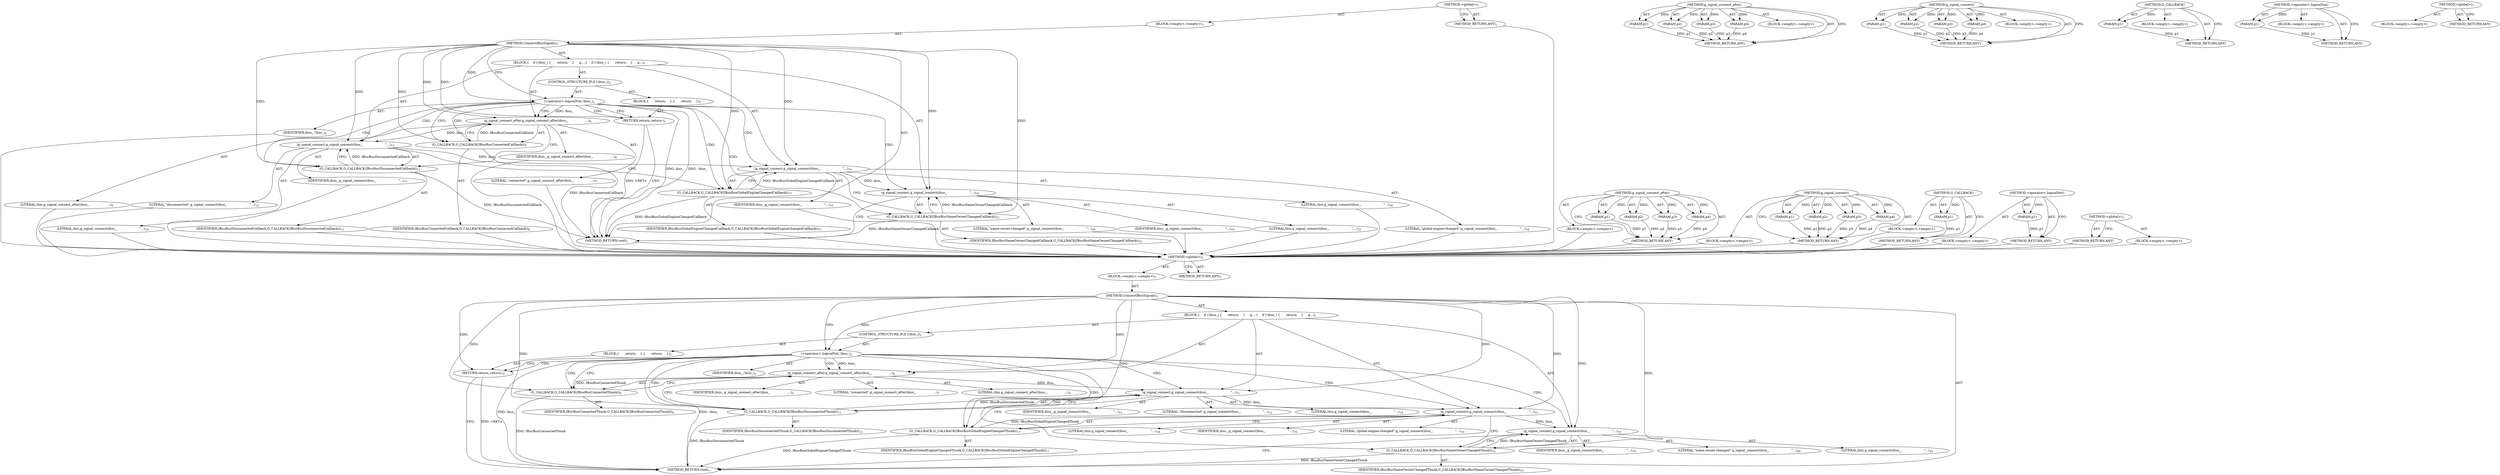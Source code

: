 digraph "&lt;global&gt;" {
vulnerable_6 [label=<(METHOD,&lt;global&gt;)<SUB>1</SUB>>];
vulnerable_7 [label=<(BLOCK,&lt;empty&gt;,&lt;empty&gt;)<SUB>1</SUB>>];
vulnerable_8 [label=<(METHOD,ConnectIBusSignals)<SUB>1</SUB>>];
vulnerable_9 [label=<(BLOCK,{
    if (!ibus_) {
      return;
    }

     g...,{
    if (!ibus_) {
      return;
    }

     g...)<SUB>1</SUB>>];
vulnerable_10 [label=<(CONTROL_STRUCTURE,IF,if (!ibus_))<SUB>2</SUB>>];
vulnerable_11 [label=<(&lt;operator&gt;.logicalNot,!ibus_)<SUB>2</SUB>>];
vulnerable_12 [label=<(IDENTIFIER,ibus_,!ibus_)<SUB>2</SUB>>];
vulnerable_13 [label=<(BLOCK,{
      return;
    },{
      return;
    })<SUB>2</SUB>>];
vulnerable_14 [label=<(RETURN,return;,return;)<SUB>3</SUB>>];
vulnerable_15 [label=<(g_signal_connect_after,g_signal_connect_after(ibus_,
                 ...)<SUB>6</SUB>>];
vulnerable_16 [label=<(IDENTIFIER,ibus_,g_signal_connect_after(ibus_,
                 ...)<SUB>6</SUB>>];
vulnerable_17 [label=<(LITERAL,&quot;connected&quot;,g_signal_connect_after(ibus_,
                 ...)<SUB>7</SUB>>];
vulnerable_18 [label=<(G_CALLBACK,G_CALLBACK(IBusBusConnectedCallback))<SUB>8</SUB>>];
vulnerable_19 [label=<(IDENTIFIER,IBusBusConnectedCallback,G_CALLBACK(IBusBusConnectedCallback))<SUB>8</SUB>>];
vulnerable_20 [label=<(LITERAL,this,g_signal_connect_after(ibus_,
                 ...)<SUB>9</SUB>>];
vulnerable_21 [label=<(g_signal_connect,g_signal_connect(ibus_,
                      &quot;...)<SUB>11</SUB>>];
vulnerable_22 [label=<(IDENTIFIER,ibus_,g_signal_connect(ibus_,
                      &quot;...)<SUB>11</SUB>>];
vulnerable_23 [label=<(LITERAL,&quot;disconnected&quot;,g_signal_connect(ibus_,
                      &quot;...)<SUB>12</SUB>>];
vulnerable_24 [label=<(G_CALLBACK,G_CALLBACK(IBusBusDisconnectedCallback))<SUB>13</SUB>>];
vulnerable_25 [label=<(IDENTIFIER,IBusBusDisconnectedCallback,G_CALLBACK(IBusBusDisconnectedCallback))<SUB>13</SUB>>];
vulnerable_26 [label=<(LITERAL,this,g_signal_connect(ibus_,
                      &quot;...)<SUB>14</SUB>>];
vulnerable_27 [label=<(g_signal_connect,g_signal_connect(ibus_,
                      &quot;...)<SUB>15</SUB>>];
vulnerable_28 [label=<(IDENTIFIER,ibus_,g_signal_connect(ibus_,
                      &quot;...)<SUB>15</SUB>>];
vulnerable_29 [label=<(LITERAL,&quot;global-engine-changed&quot;,g_signal_connect(ibus_,
                      &quot;...)<SUB>16</SUB>>];
vulnerable_30 [label=<(G_CALLBACK,G_CALLBACK(IBusBusGlobalEngineChangedCallback))<SUB>17</SUB>>];
vulnerable_31 [label=<(IDENTIFIER,IBusBusGlobalEngineChangedCallback,G_CALLBACK(IBusBusGlobalEngineChangedCallback))<SUB>17</SUB>>];
vulnerable_32 [label=<(LITERAL,this,g_signal_connect(ibus_,
                      &quot;...)<SUB>18</SUB>>];
vulnerable_33 [label=<(g_signal_connect,g_signal_connect(ibus_,
                      &quot;...)<SUB>19</SUB>>];
vulnerable_34 [label=<(IDENTIFIER,ibus_,g_signal_connect(ibus_,
                      &quot;...)<SUB>19</SUB>>];
vulnerable_35 [label=<(LITERAL,&quot;name-owner-changed&quot;,g_signal_connect(ibus_,
                      &quot;...)<SUB>20</SUB>>];
vulnerable_36 [label=<(G_CALLBACK,G_CALLBACK(IBusBusNameOwnerChangedCallback))<SUB>21</SUB>>];
vulnerable_37 [label=<(IDENTIFIER,IBusBusNameOwnerChangedCallback,G_CALLBACK(IBusBusNameOwnerChangedCallback))<SUB>21</SUB>>];
vulnerable_38 [label=<(LITERAL,this,g_signal_connect(ibus_,
                      &quot;...)<SUB>22</SUB>>];
vulnerable_39 [label=<(METHOD_RETURN,void)<SUB>1</SUB>>];
vulnerable_41 [label=<(METHOD_RETURN,ANY)<SUB>1</SUB>>];
vulnerable_66 [label=<(METHOD,g_signal_connect_after)>];
vulnerable_67 [label=<(PARAM,p1)>];
vulnerable_68 [label=<(PARAM,p2)>];
vulnerable_69 [label=<(PARAM,p3)>];
vulnerable_70 [label=<(PARAM,p4)>];
vulnerable_71 [label=<(BLOCK,&lt;empty&gt;,&lt;empty&gt;)>];
vulnerable_72 [label=<(METHOD_RETURN,ANY)>];
vulnerable_77 [label=<(METHOD,g_signal_connect)>];
vulnerable_78 [label=<(PARAM,p1)>];
vulnerable_79 [label=<(PARAM,p2)>];
vulnerable_80 [label=<(PARAM,p3)>];
vulnerable_81 [label=<(PARAM,p4)>];
vulnerable_82 [label=<(BLOCK,&lt;empty&gt;,&lt;empty&gt;)>];
vulnerable_83 [label=<(METHOD_RETURN,ANY)>];
vulnerable_73 [label=<(METHOD,G_CALLBACK)>];
vulnerable_74 [label=<(PARAM,p1)>];
vulnerable_75 [label=<(BLOCK,&lt;empty&gt;,&lt;empty&gt;)>];
vulnerable_76 [label=<(METHOD_RETURN,ANY)>];
vulnerable_62 [label=<(METHOD,&lt;operator&gt;.logicalNot)>];
vulnerable_63 [label=<(PARAM,p1)>];
vulnerable_64 [label=<(BLOCK,&lt;empty&gt;,&lt;empty&gt;)>];
vulnerable_65 [label=<(METHOD_RETURN,ANY)>];
vulnerable_56 [label=<(METHOD,&lt;global&gt;)<SUB>1</SUB>>];
vulnerable_57 [label=<(BLOCK,&lt;empty&gt;,&lt;empty&gt;)>];
vulnerable_58 [label=<(METHOD_RETURN,ANY)>];
fixed_6 [label=<(METHOD,&lt;global&gt;)<SUB>1</SUB>>];
fixed_7 [label=<(BLOCK,&lt;empty&gt;,&lt;empty&gt;)<SUB>1</SUB>>];
fixed_8 [label=<(METHOD,ConnectIBusSignals)<SUB>1</SUB>>];
fixed_9 [label=<(BLOCK,{
    if (!ibus_) {
      return;
    }

     g...,{
    if (!ibus_) {
      return;
    }

     g...)<SUB>1</SUB>>];
fixed_10 [label=<(CONTROL_STRUCTURE,IF,if (!ibus_))<SUB>2</SUB>>];
fixed_11 [label=<(&lt;operator&gt;.logicalNot,!ibus_)<SUB>2</SUB>>];
fixed_12 [label=<(IDENTIFIER,ibus_,!ibus_)<SUB>2</SUB>>];
fixed_13 [label=<(BLOCK,{
      return;
    },{
      return;
    })<SUB>2</SUB>>];
fixed_14 [label=<(RETURN,return;,return;)<SUB>3</SUB>>];
fixed_15 [label=<(g_signal_connect_after,g_signal_connect_after(ibus_,
                 ...)<SUB>6</SUB>>];
fixed_16 [label=<(IDENTIFIER,ibus_,g_signal_connect_after(ibus_,
                 ...)<SUB>6</SUB>>];
fixed_17 [label=<(LITERAL,&quot;connected&quot;,g_signal_connect_after(ibus_,
                 ...)<SUB>7</SUB>>];
fixed_18 [label=<(G_CALLBACK,G_CALLBACK(IBusBusConnectedThunk))<SUB>8</SUB>>];
fixed_19 [label=<(IDENTIFIER,IBusBusConnectedThunk,G_CALLBACK(IBusBusConnectedThunk))<SUB>8</SUB>>];
fixed_20 [label=<(LITERAL,this,g_signal_connect_after(ibus_,
                 ...)<SUB>9</SUB>>];
fixed_21 [label=<(g_signal_connect,g_signal_connect(ibus_,
                      &quot;...)<SUB>11</SUB>>];
fixed_22 [label=<(IDENTIFIER,ibus_,g_signal_connect(ibus_,
                      &quot;...)<SUB>11</SUB>>];
fixed_23 [label=<(LITERAL,&quot;disconnected&quot;,g_signal_connect(ibus_,
                      &quot;...)<SUB>12</SUB>>];
fixed_24 [label=<(G_CALLBACK,G_CALLBACK(IBusBusDisconnectedThunk))<SUB>13</SUB>>];
fixed_25 [label=<(IDENTIFIER,IBusBusDisconnectedThunk,G_CALLBACK(IBusBusDisconnectedThunk))<SUB>13</SUB>>];
fixed_26 [label=<(LITERAL,this,g_signal_connect(ibus_,
                      &quot;...)<SUB>14</SUB>>];
fixed_27 [label=<(g_signal_connect,g_signal_connect(ibus_,
                      &quot;...)<SUB>15</SUB>>];
fixed_28 [label=<(IDENTIFIER,ibus_,g_signal_connect(ibus_,
                      &quot;...)<SUB>15</SUB>>];
fixed_29 [label=<(LITERAL,&quot;global-engine-changed&quot;,g_signal_connect(ibus_,
                      &quot;...)<SUB>16</SUB>>];
fixed_30 [label=<(G_CALLBACK,G_CALLBACK(IBusBusGlobalEngineChangedThunk))<SUB>17</SUB>>];
fixed_31 [label=<(IDENTIFIER,IBusBusGlobalEngineChangedThunk,G_CALLBACK(IBusBusGlobalEngineChangedThunk))<SUB>17</SUB>>];
fixed_32 [label=<(LITERAL,this,g_signal_connect(ibus_,
                      &quot;...)<SUB>18</SUB>>];
fixed_33 [label=<(g_signal_connect,g_signal_connect(ibus_,
                      &quot;...)<SUB>19</SUB>>];
fixed_34 [label=<(IDENTIFIER,ibus_,g_signal_connect(ibus_,
                      &quot;...)<SUB>19</SUB>>];
fixed_35 [label=<(LITERAL,&quot;name-owner-changed&quot;,g_signal_connect(ibus_,
                      &quot;...)<SUB>20</SUB>>];
fixed_36 [label=<(G_CALLBACK,G_CALLBACK(IBusBusNameOwnerChangedThunk))<SUB>21</SUB>>];
fixed_37 [label=<(IDENTIFIER,IBusBusNameOwnerChangedThunk,G_CALLBACK(IBusBusNameOwnerChangedThunk))<SUB>21</SUB>>];
fixed_38 [label=<(LITERAL,this,g_signal_connect(ibus_,
                      &quot;...)<SUB>22</SUB>>];
fixed_39 [label=<(METHOD_RETURN,void)<SUB>1</SUB>>];
fixed_41 [label=<(METHOD_RETURN,ANY)<SUB>1</SUB>>];
fixed_66 [label=<(METHOD,g_signal_connect_after)>];
fixed_67 [label=<(PARAM,p1)>];
fixed_68 [label=<(PARAM,p2)>];
fixed_69 [label=<(PARAM,p3)>];
fixed_70 [label=<(PARAM,p4)>];
fixed_71 [label=<(BLOCK,&lt;empty&gt;,&lt;empty&gt;)>];
fixed_72 [label=<(METHOD_RETURN,ANY)>];
fixed_77 [label=<(METHOD,g_signal_connect)>];
fixed_78 [label=<(PARAM,p1)>];
fixed_79 [label=<(PARAM,p2)>];
fixed_80 [label=<(PARAM,p3)>];
fixed_81 [label=<(PARAM,p4)>];
fixed_82 [label=<(BLOCK,&lt;empty&gt;,&lt;empty&gt;)>];
fixed_83 [label=<(METHOD_RETURN,ANY)>];
fixed_73 [label=<(METHOD,G_CALLBACK)>];
fixed_74 [label=<(PARAM,p1)>];
fixed_75 [label=<(BLOCK,&lt;empty&gt;,&lt;empty&gt;)>];
fixed_76 [label=<(METHOD_RETURN,ANY)>];
fixed_62 [label=<(METHOD,&lt;operator&gt;.logicalNot)>];
fixed_63 [label=<(PARAM,p1)>];
fixed_64 [label=<(BLOCK,&lt;empty&gt;,&lt;empty&gt;)>];
fixed_65 [label=<(METHOD_RETURN,ANY)>];
fixed_56 [label=<(METHOD,&lt;global&gt;)<SUB>1</SUB>>];
fixed_57 [label=<(BLOCK,&lt;empty&gt;,&lt;empty&gt;)>];
fixed_58 [label=<(METHOD_RETURN,ANY)>];
vulnerable_6 -> vulnerable_7  [key=0, label="AST: "];
vulnerable_6 -> vulnerable_41  [key=0, label="AST: "];
vulnerable_6 -> vulnerable_41  [key=1, label="CFG: "];
vulnerable_7 -> vulnerable_8  [key=0, label="AST: "];
vulnerable_8 -> vulnerable_9  [key=0, label="AST: "];
vulnerable_8 -> vulnerable_39  [key=0, label="AST: "];
vulnerable_8 -> vulnerable_11  [key=0, label="CFG: "];
vulnerable_8 -> vulnerable_11  [key=1, label="DDG: "];
vulnerable_8 -> vulnerable_15  [key=0, label="DDG: "];
vulnerable_8 -> vulnerable_21  [key=0, label="DDG: "];
vulnerable_8 -> vulnerable_27  [key=0, label="DDG: "];
vulnerable_8 -> vulnerable_33  [key=0, label="DDG: "];
vulnerable_8 -> vulnerable_14  [key=0, label="DDG: "];
vulnerable_8 -> vulnerable_18  [key=0, label="DDG: "];
vulnerable_8 -> vulnerable_24  [key=0, label="DDG: "];
vulnerable_8 -> vulnerable_30  [key=0, label="DDG: "];
vulnerable_8 -> vulnerable_36  [key=0, label="DDG: "];
vulnerable_9 -> vulnerable_10  [key=0, label="AST: "];
vulnerable_9 -> vulnerable_15  [key=0, label="AST: "];
vulnerable_9 -> vulnerable_21  [key=0, label="AST: "];
vulnerable_9 -> vulnerable_27  [key=0, label="AST: "];
vulnerable_9 -> vulnerable_33  [key=0, label="AST: "];
vulnerable_10 -> vulnerable_11  [key=0, label="AST: "];
vulnerable_10 -> vulnerable_13  [key=0, label="AST: "];
vulnerable_11 -> vulnerable_12  [key=0, label="AST: "];
vulnerable_11 -> vulnerable_14  [key=0, label="CFG: "];
vulnerable_11 -> vulnerable_14  [key=1, label="CDG: "];
vulnerable_11 -> vulnerable_18  [key=0, label="CFG: "];
vulnerable_11 -> vulnerable_18  [key=1, label="CDG: "];
vulnerable_11 -> vulnerable_39  [key=0, label="DDG: ibus_"];
vulnerable_11 -> vulnerable_39  [key=1, label="DDG: !ibus_"];
vulnerable_11 -> vulnerable_15  [key=0, label="DDG: ibus_"];
vulnerable_11 -> vulnerable_15  [key=1, label="CDG: "];
vulnerable_11 -> vulnerable_24  [key=0, label="CDG: "];
vulnerable_11 -> vulnerable_30  [key=0, label="CDG: "];
vulnerable_11 -> vulnerable_21  [key=0, label="CDG: "];
vulnerable_11 -> vulnerable_33  [key=0, label="CDG: "];
vulnerable_11 -> vulnerable_36  [key=0, label="CDG: "];
vulnerable_11 -> vulnerable_27  [key=0, label="CDG: "];
vulnerable_12 -> fixed_6  [key=0];
vulnerable_13 -> vulnerable_14  [key=0, label="AST: "];
vulnerable_14 -> vulnerable_39  [key=0, label="CFG: "];
vulnerable_14 -> vulnerable_39  [key=1, label="DDG: &lt;RET&gt;"];
vulnerable_15 -> vulnerable_16  [key=0, label="AST: "];
vulnerable_15 -> vulnerable_17  [key=0, label="AST: "];
vulnerable_15 -> vulnerable_18  [key=0, label="AST: "];
vulnerable_15 -> vulnerable_20  [key=0, label="AST: "];
vulnerable_15 -> vulnerable_24  [key=0, label="CFG: "];
vulnerable_15 -> vulnerable_21  [key=0, label="DDG: ibus_"];
vulnerable_16 -> fixed_6  [key=0];
vulnerable_17 -> fixed_6  [key=0];
vulnerable_18 -> vulnerable_19  [key=0, label="AST: "];
vulnerable_18 -> vulnerable_15  [key=0, label="CFG: "];
vulnerable_18 -> vulnerable_15  [key=1, label="DDG: IBusBusConnectedCallback"];
vulnerable_18 -> vulnerable_39  [key=0, label="DDG: IBusBusConnectedCallback"];
vulnerable_19 -> fixed_6  [key=0];
vulnerable_20 -> fixed_6  [key=0];
vulnerable_21 -> vulnerable_22  [key=0, label="AST: "];
vulnerable_21 -> vulnerable_23  [key=0, label="AST: "];
vulnerable_21 -> vulnerable_24  [key=0, label="AST: "];
vulnerable_21 -> vulnerable_26  [key=0, label="AST: "];
vulnerable_21 -> vulnerable_30  [key=0, label="CFG: "];
vulnerable_21 -> vulnerable_27  [key=0, label="DDG: ibus_"];
vulnerable_22 -> fixed_6  [key=0];
vulnerable_23 -> fixed_6  [key=0];
vulnerable_24 -> vulnerable_25  [key=0, label="AST: "];
vulnerable_24 -> vulnerable_21  [key=0, label="CFG: "];
vulnerable_24 -> vulnerable_21  [key=1, label="DDG: IBusBusDisconnectedCallback"];
vulnerable_24 -> vulnerable_39  [key=0, label="DDG: IBusBusDisconnectedCallback"];
vulnerable_25 -> fixed_6  [key=0];
vulnerable_26 -> fixed_6  [key=0];
vulnerable_27 -> vulnerable_28  [key=0, label="AST: "];
vulnerable_27 -> vulnerable_29  [key=0, label="AST: "];
vulnerable_27 -> vulnerable_30  [key=0, label="AST: "];
vulnerable_27 -> vulnerable_32  [key=0, label="AST: "];
vulnerable_27 -> vulnerable_36  [key=0, label="CFG: "];
vulnerable_27 -> vulnerable_33  [key=0, label="DDG: ibus_"];
vulnerable_28 -> fixed_6  [key=0];
vulnerable_29 -> fixed_6  [key=0];
vulnerable_30 -> vulnerable_31  [key=0, label="AST: "];
vulnerable_30 -> vulnerable_27  [key=0, label="CFG: "];
vulnerable_30 -> vulnerable_27  [key=1, label="DDG: IBusBusGlobalEngineChangedCallback"];
vulnerable_30 -> vulnerable_39  [key=0, label="DDG: IBusBusGlobalEngineChangedCallback"];
vulnerable_31 -> fixed_6  [key=0];
vulnerable_32 -> fixed_6  [key=0];
vulnerable_33 -> vulnerable_34  [key=0, label="AST: "];
vulnerable_33 -> vulnerable_35  [key=0, label="AST: "];
vulnerable_33 -> vulnerable_36  [key=0, label="AST: "];
vulnerable_33 -> vulnerable_38  [key=0, label="AST: "];
vulnerable_33 -> vulnerable_39  [key=0, label="CFG: "];
vulnerable_34 -> fixed_6  [key=0];
vulnerable_35 -> fixed_6  [key=0];
vulnerable_36 -> vulnerable_37  [key=0, label="AST: "];
vulnerable_36 -> vulnerable_33  [key=0, label="CFG: "];
vulnerable_36 -> vulnerable_33  [key=1, label="DDG: IBusBusNameOwnerChangedCallback"];
vulnerable_36 -> vulnerable_39  [key=0, label="DDG: IBusBusNameOwnerChangedCallback"];
vulnerable_37 -> fixed_6  [key=0];
vulnerable_38 -> fixed_6  [key=0];
vulnerable_39 -> fixed_6  [key=0];
vulnerable_41 -> fixed_6  [key=0];
vulnerable_66 -> vulnerable_67  [key=0, label="AST: "];
vulnerable_66 -> vulnerable_67  [key=1, label="DDG: "];
vulnerable_66 -> vulnerable_71  [key=0, label="AST: "];
vulnerable_66 -> vulnerable_68  [key=0, label="AST: "];
vulnerable_66 -> vulnerable_68  [key=1, label="DDG: "];
vulnerable_66 -> vulnerable_72  [key=0, label="AST: "];
vulnerable_66 -> vulnerable_72  [key=1, label="CFG: "];
vulnerable_66 -> vulnerable_69  [key=0, label="AST: "];
vulnerable_66 -> vulnerable_69  [key=1, label="DDG: "];
vulnerable_66 -> vulnerable_70  [key=0, label="AST: "];
vulnerable_66 -> vulnerable_70  [key=1, label="DDG: "];
vulnerable_67 -> vulnerable_72  [key=0, label="DDG: p1"];
vulnerable_68 -> vulnerable_72  [key=0, label="DDG: p2"];
vulnerable_69 -> vulnerable_72  [key=0, label="DDG: p3"];
vulnerable_70 -> vulnerable_72  [key=0, label="DDG: p4"];
vulnerable_71 -> fixed_6  [key=0];
vulnerable_72 -> fixed_6  [key=0];
vulnerable_77 -> vulnerable_78  [key=0, label="AST: "];
vulnerable_77 -> vulnerable_78  [key=1, label="DDG: "];
vulnerable_77 -> vulnerable_82  [key=0, label="AST: "];
vulnerable_77 -> vulnerable_79  [key=0, label="AST: "];
vulnerable_77 -> vulnerable_79  [key=1, label="DDG: "];
vulnerable_77 -> vulnerable_83  [key=0, label="AST: "];
vulnerable_77 -> vulnerable_83  [key=1, label="CFG: "];
vulnerable_77 -> vulnerable_80  [key=0, label="AST: "];
vulnerable_77 -> vulnerable_80  [key=1, label="DDG: "];
vulnerable_77 -> vulnerable_81  [key=0, label="AST: "];
vulnerable_77 -> vulnerable_81  [key=1, label="DDG: "];
vulnerable_78 -> vulnerable_83  [key=0, label="DDG: p1"];
vulnerable_79 -> vulnerable_83  [key=0, label="DDG: p2"];
vulnerable_80 -> vulnerable_83  [key=0, label="DDG: p3"];
vulnerable_81 -> vulnerable_83  [key=0, label="DDG: p4"];
vulnerable_82 -> fixed_6  [key=0];
vulnerable_83 -> fixed_6  [key=0];
vulnerable_73 -> vulnerable_74  [key=0, label="AST: "];
vulnerable_73 -> vulnerable_74  [key=1, label="DDG: "];
vulnerable_73 -> vulnerable_75  [key=0, label="AST: "];
vulnerable_73 -> vulnerable_76  [key=0, label="AST: "];
vulnerable_73 -> vulnerable_76  [key=1, label="CFG: "];
vulnerable_74 -> vulnerable_76  [key=0, label="DDG: p1"];
vulnerable_75 -> fixed_6  [key=0];
vulnerable_76 -> fixed_6  [key=0];
vulnerable_62 -> vulnerable_63  [key=0, label="AST: "];
vulnerable_62 -> vulnerable_63  [key=1, label="DDG: "];
vulnerable_62 -> vulnerable_64  [key=0, label="AST: "];
vulnerable_62 -> vulnerable_65  [key=0, label="AST: "];
vulnerable_62 -> vulnerable_65  [key=1, label="CFG: "];
vulnerable_63 -> vulnerable_65  [key=0, label="DDG: p1"];
vulnerable_64 -> fixed_6  [key=0];
vulnerable_65 -> fixed_6  [key=0];
vulnerable_56 -> vulnerable_57  [key=0, label="AST: "];
vulnerable_56 -> vulnerable_58  [key=0, label="AST: "];
vulnerable_56 -> vulnerable_58  [key=1, label="CFG: "];
vulnerable_57 -> fixed_6  [key=0];
vulnerable_58 -> fixed_6  [key=0];
fixed_6 -> fixed_7  [key=0, label="AST: "];
fixed_6 -> fixed_41  [key=0, label="AST: "];
fixed_6 -> fixed_41  [key=1, label="CFG: "];
fixed_7 -> fixed_8  [key=0, label="AST: "];
fixed_8 -> fixed_9  [key=0, label="AST: "];
fixed_8 -> fixed_39  [key=0, label="AST: "];
fixed_8 -> fixed_11  [key=0, label="CFG: "];
fixed_8 -> fixed_11  [key=1, label="DDG: "];
fixed_8 -> fixed_15  [key=0, label="DDG: "];
fixed_8 -> fixed_21  [key=0, label="DDG: "];
fixed_8 -> fixed_27  [key=0, label="DDG: "];
fixed_8 -> fixed_33  [key=0, label="DDG: "];
fixed_8 -> fixed_14  [key=0, label="DDG: "];
fixed_8 -> fixed_18  [key=0, label="DDG: "];
fixed_8 -> fixed_24  [key=0, label="DDG: "];
fixed_8 -> fixed_30  [key=0, label="DDG: "];
fixed_8 -> fixed_36  [key=0, label="DDG: "];
fixed_9 -> fixed_10  [key=0, label="AST: "];
fixed_9 -> fixed_15  [key=0, label="AST: "];
fixed_9 -> fixed_21  [key=0, label="AST: "];
fixed_9 -> fixed_27  [key=0, label="AST: "];
fixed_9 -> fixed_33  [key=0, label="AST: "];
fixed_10 -> fixed_11  [key=0, label="AST: "];
fixed_10 -> fixed_13  [key=0, label="AST: "];
fixed_11 -> fixed_12  [key=0, label="AST: "];
fixed_11 -> fixed_14  [key=0, label="CFG: "];
fixed_11 -> fixed_14  [key=1, label="CDG: "];
fixed_11 -> fixed_18  [key=0, label="CFG: "];
fixed_11 -> fixed_18  [key=1, label="CDG: "];
fixed_11 -> fixed_39  [key=0, label="DDG: ibus_"];
fixed_11 -> fixed_39  [key=1, label="DDG: !ibus_"];
fixed_11 -> fixed_15  [key=0, label="DDG: ibus_"];
fixed_11 -> fixed_15  [key=1, label="CDG: "];
fixed_11 -> fixed_24  [key=0, label="CDG: "];
fixed_11 -> fixed_30  [key=0, label="CDG: "];
fixed_11 -> fixed_21  [key=0, label="CDG: "];
fixed_11 -> fixed_33  [key=0, label="CDG: "];
fixed_11 -> fixed_36  [key=0, label="CDG: "];
fixed_11 -> fixed_27  [key=0, label="CDG: "];
fixed_13 -> fixed_14  [key=0, label="AST: "];
fixed_14 -> fixed_39  [key=0, label="CFG: "];
fixed_14 -> fixed_39  [key=1, label="DDG: &lt;RET&gt;"];
fixed_15 -> fixed_16  [key=0, label="AST: "];
fixed_15 -> fixed_17  [key=0, label="AST: "];
fixed_15 -> fixed_18  [key=0, label="AST: "];
fixed_15 -> fixed_20  [key=0, label="AST: "];
fixed_15 -> fixed_24  [key=0, label="CFG: "];
fixed_15 -> fixed_21  [key=0, label="DDG: ibus_"];
fixed_18 -> fixed_19  [key=0, label="AST: "];
fixed_18 -> fixed_15  [key=0, label="CFG: "];
fixed_18 -> fixed_15  [key=1, label="DDG: IBusBusConnectedThunk"];
fixed_18 -> fixed_39  [key=0, label="DDG: IBusBusConnectedThunk"];
fixed_21 -> fixed_22  [key=0, label="AST: "];
fixed_21 -> fixed_23  [key=0, label="AST: "];
fixed_21 -> fixed_24  [key=0, label="AST: "];
fixed_21 -> fixed_26  [key=0, label="AST: "];
fixed_21 -> fixed_30  [key=0, label="CFG: "];
fixed_21 -> fixed_27  [key=0, label="DDG: ibus_"];
fixed_24 -> fixed_25  [key=0, label="AST: "];
fixed_24 -> fixed_21  [key=0, label="CFG: "];
fixed_24 -> fixed_21  [key=1, label="DDG: IBusBusDisconnectedThunk"];
fixed_24 -> fixed_39  [key=0, label="DDG: IBusBusDisconnectedThunk"];
fixed_27 -> fixed_28  [key=0, label="AST: "];
fixed_27 -> fixed_29  [key=0, label="AST: "];
fixed_27 -> fixed_30  [key=0, label="AST: "];
fixed_27 -> fixed_32  [key=0, label="AST: "];
fixed_27 -> fixed_36  [key=0, label="CFG: "];
fixed_27 -> fixed_33  [key=0, label="DDG: ibus_"];
fixed_30 -> fixed_31  [key=0, label="AST: "];
fixed_30 -> fixed_27  [key=0, label="CFG: "];
fixed_30 -> fixed_27  [key=1, label="DDG: IBusBusGlobalEngineChangedThunk"];
fixed_30 -> fixed_39  [key=0, label="DDG: IBusBusGlobalEngineChangedThunk"];
fixed_33 -> fixed_34  [key=0, label="AST: "];
fixed_33 -> fixed_35  [key=0, label="AST: "];
fixed_33 -> fixed_36  [key=0, label="AST: "];
fixed_33 -> fixed_38  [key=0, label="AST: "];
fixed_33 -> fixed_39  [key=0, label="CFG: "];
fixed_36 -> fixed_37  [key=0, label="AST: "];
fixed_36 -> fixed_33  [key=0, label="CFG: "];
fixed_36 -> fixed_33  [key=1, label="DDG: IBusBusNameOwnerChangedThunk"];
fixed_36 -> fixed_39  [key=0, label="DDG: IBusBusNameOwnerChangedThunk"];
fixed_66 -> fixed_67  [key=0, label="AST: "];
fixed_66 -> fixed_67  [key=1, label="DDG: "];
fixed_66 -> fixed_71  [key=0, label="AST: "];
fixed_66 -> fixed_68  [key=0, label="AST: "];
fixed_66 -> fixed_68  [key=1, label="DDG: "];
fixed_66 -> fixed_72  [key=0, label="AST: "];
fixed_66 -> fixed_72  [key=1, label="CFG: "];
fixed_66 -> fixed_69  [key=0, label="AST: "];
fixed_66 -> fixed_69  [key=1, label="DDG: "];
fixed_66 -> fixed_70  [key=0, label="AST: "];
fixed_66 -> fixed_70  [key=1, label="DDG: "];
fixed_67 -> fixed_72  [key=0, label="DDG: p1"];
fixed_68 -> fixed_72  [key=0, label="DDG: p2"];
fixed_69 -> fixed_72  [key=0, label="DDG: p3"];
fixed_70 -> fixed_72  [key=0, label="DDG: p4"];
fixed_77 -> fixed_78  [key=0, label="AST: "];
fixed_77 -> fixed_78  [key=1, label="DDG: "];
fixed_77 -> fixed_82  [key=0, label="AST: "];
fixed_77 -> fixed_79  [key=0, label="AST: "];
fixed_77 -> fixed_79  [key=1, label="DDG: "];
fixed_77 -> fixed_83  [key=0, label="AST: "];
fixed_77 -> fixed_83  [key=1, label="CFG: "];
fixed_77 -> fixed_80  [key=0, label="AST: "];
fixed_77 -> fixed_80  [key=1, label="DDG: "];
fixed_77 -> fixed_81  [key=0, label="AST: "];
fixed_77 -> fixed_81  [key=1, label="DDG: "];
fixed_78 -> fixed_83  [key=0, label="DDG: p1"];
fixed_79 -> fixed_83  [key=0, label="DDG: p2"];
fixed_80 -> fixed_83  [key=0, label="DDG: p3"];
fixed_81 -> fixed_83  [key=0, label="DDG: p4"];
fixed_73 -> fixed_74  [key=0, label="AST: "];
fixed_73 -> fixed_74  [key=1, label="DDG: "];
fixed_73 -> fixed_75  [key=0, label="AST: "];
fixed_73 -> fixed_76  [key=0, label="AST: "];
fixed_73 -> fixed_76  [key=1, label="CFG: "];
fixed_74 -> fixed_76  [key=0, label="DDG: p1"];
fixed_62 -> fixed_63  [key=0, label="AST: "];
fixed_62 -> fixed_63  [key=1, label="DDG: "];
fixed_62 -> fixed_64  [key=0, label="AST: "];
fixed_62 -> fixed_65  [key=0, label="AST: "];
fixed_62 -> fixed_65  [key=1, label="CFG: "];
fixed_63 -> fixed_65  [key=0, label="DDG: p1"];
fixed_56 -> fixed_57  [key=0, label="AST: "];
fixed_56 -> fixed_58  [key=0, label="AST: "];
fixed_56 -> fixed_58  [key=1, label="CFG: "];
}
